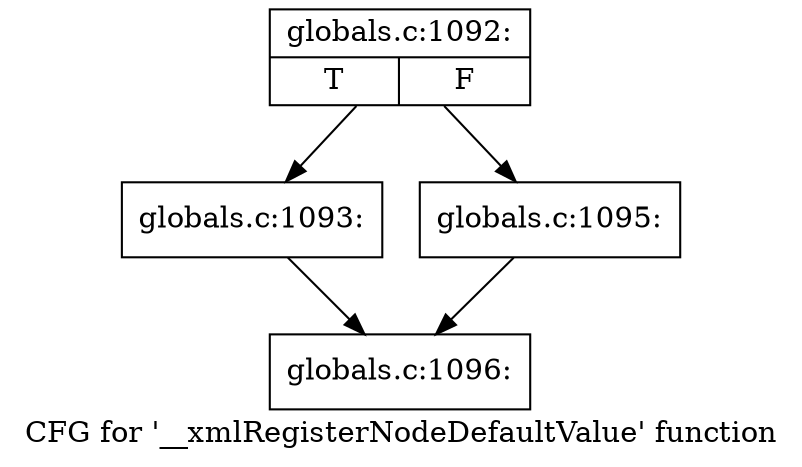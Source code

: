 digraph "CFG for '__xmlRegisterNodeDefaultValue' function" {
	label="CFG for '__xmlRegisterNodeDefaultValue' function";

	Node0x5624fdb622e0 [shape=record,label="{globals.c:1092:|{<s0>T|<s1>F}}"];
	Node0x5624fdb622e0 -> Node0x5624fdb62380;
	Node0x5624fdb622e0 -> Node0x5624fdb62420;
	Node0x5624fdb62380 [shape=record,label="{globals.c:1093:}"];
	Node0x5624fdb62380 -> Node0x5624fdb62330;
	Node0x5624fdb62420 [shape=record,label="{globals.c:1095:}"];
	Node0x5624fdb62420 -> Node0x5624fdb62330;
	Node0x5624fdb62330 [shape=record,label="{globals.c:1096:}"];
}
